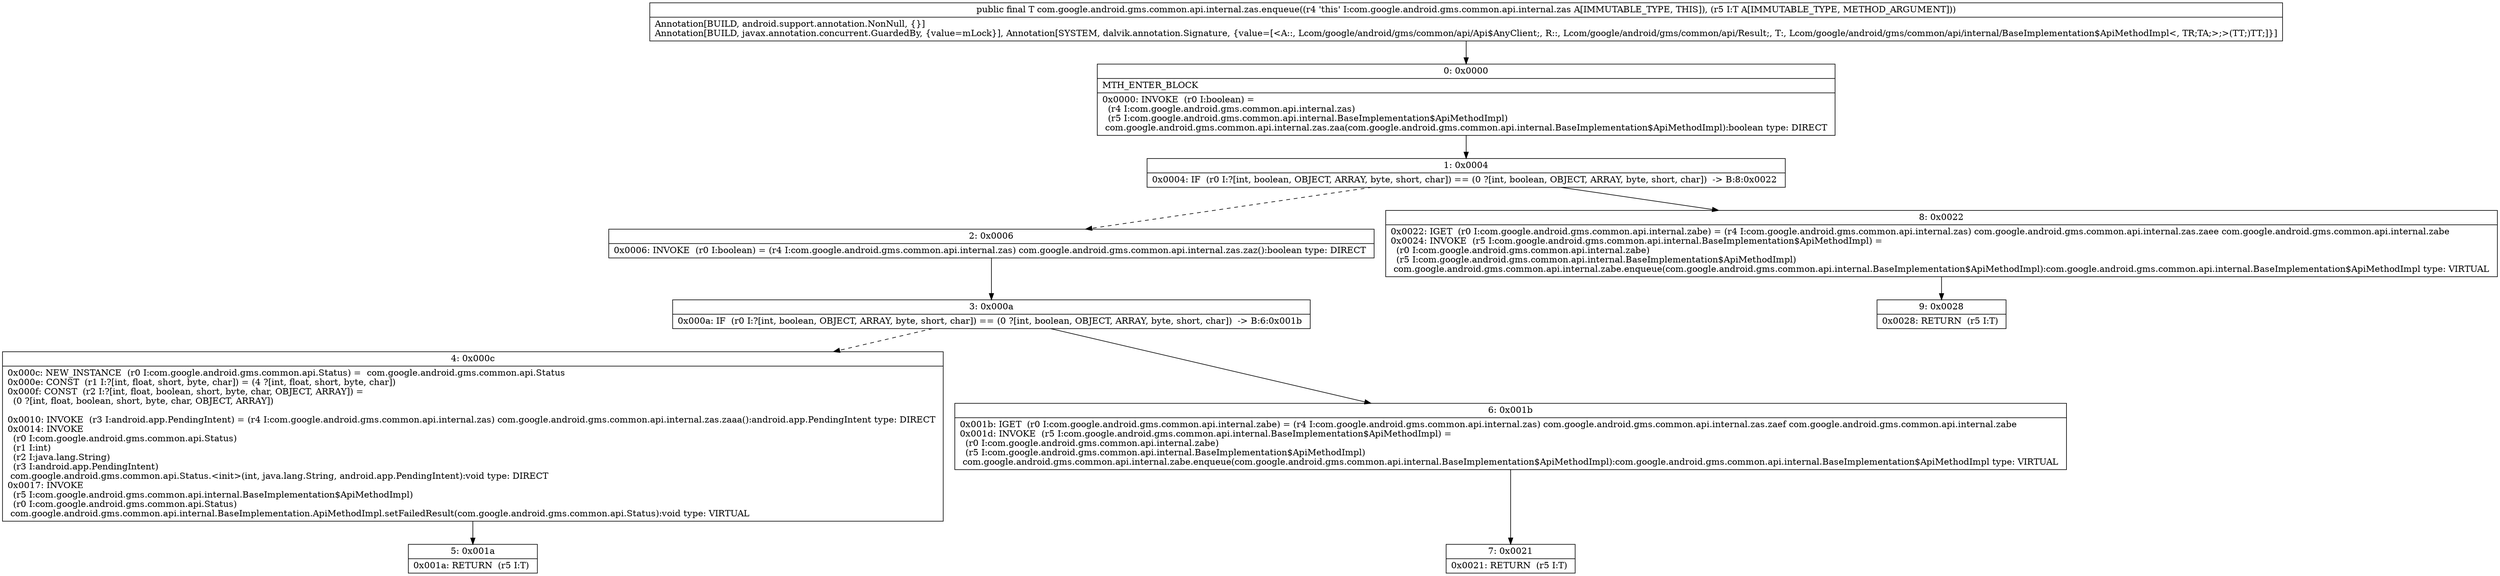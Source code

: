 digraph "CFG forcom.google.android.gms.common.api.internal.zas.enqueue(Lcom\/google\/android\/gms\/common\/api\/internal\/BaseImplementation$ApiMethodImpl;)Lcom\/google\/android\/gms\/common\/api\/internal\/BaseImplementation$ApiMethodImpl;" {
Node_0 [shape=record,label="{0\:\ 0x0000|MTH_ENTER_BLOCK\l|0x0000: INVOKE  (r0 I:boolean) = \l  (r4 I:com.google.android.gms.common.api.internal.zas)\l  (r5 I:com.google.android.gms.common.api.internal.BaseImplementation$ApiMethodImpl)\l com.google.android.gms.common.api.internal.zas.zaa(com.google.android.gms.common.api.internal.BaseImplementation$ApiMethodImpl):boolean type: DIRECT \l}"];
Node_1 [shape=record,label="{1\:\ 0x0004|0x0004: IF  (r0 I:?[int, boolean, OBJECT, ARRAY, byte, short, char]) == (0 ?[int, boolean, OBJECT, ARRAY, byte, short, char])  \-\> B:8:0x0022 \l}"];
Node_2 [shape=record,label="{2\:\ 0x0006|0x0006: INVOKE  (r0 I:boolean) = (r4 I:com.google.android.gms.common.api.internal.zas) com.google.android.gms.common.api.internal.zas.zaz():boolean type: DIRECT \l}"];
Node_3 [shape=record,label="{3\:\ 0x000a|0x000a: IF  (r0 I:?[int, boolean, OBJECT, ARRAY, byte, short, char]) == (0 ?[int, boolean, OBJECT, ARRAY, byte, short, char])  \-\> B:6:0x001b \l}"];
Node_4 [shape=record,label="{4\:\ 0x000c|0x000c: NEW_INSTANCE  (r0 I:com.google.android.gms.common.api.Status) =  com.google.android.gms.common.api.Status \l0x000e: CONST  (r1 I:?[int, float, short, byte, char]) = (4 ?[int, float, short, byte, char]) \l0x000f: CONST  (r2 I:?[int, float, boolean, short, byte, char, OBJECT, ARRAY]) = \l  (0 ?[int, float, boolean, short, byte, char, OBJECT, ARRAY])\l \l0x0010: INVOKE  (r3 I:android.app.PendingIntent) = (r4 I:com.google.android.gms.common.api.internal.zas) com.google.android.gms.common.api.internal.zas.zaaa():android.app.PendingIntent type: DIRECT \l0x0014: INVOKE  \l  (r0 I:com.google.android.gms.common.api.Status)\l  (r1 I:int)\l  (r2 I:java.lang.String)\l  (r3 I:android.app.PendingIntent)\l com.google.android.gms.common.api.Status.\<init\>(int, java.lang.String, android.app.PendingIntent):void type: DIRECT \l0x0017: INVOKE  \l  (r5 I:com.google.android.gms.common.api.internal.BaseImplementation$ApiMethodImpl)\l  (r0 I:com.google.android.gms.common.api.Status)\l com.google.android.gms.common.api.internal.BaseImplementation.ApiMethodImpl.setFailedResult(com.google.android.gms.common.api.Status):void type: VIRTUAL \l}"];
Node_5 [shape=record,label="{5\:\ 0x001a|0x001a: RETURN  (r5 I:T) \l}"];
Node_6 [shape=record,label="{6\:\ 0x001b|0x001b: IGET  (r0 I:com.google.android.gms.common.api.internal.zabe) = (r4 I:com.google.android.gms.common.api.internal.zas) com.google.android.gms.common.api.internal.zas.zaef com.google.android.gms.common.api.internal.zabe \l0x001d: INVOKE  (r5 I:com.google.android.gms.common.api.internal.BaseImplementation$ApiMethodImpl) = \l  (r0 I:com.google.android.gms.common.api.internal.zabe)\l  (r5 I:com.google.android.gms.common.api.internal.BaseImplementation$ApiMethodImpl)\l com.google.android.gms.common.api.internal.zabe.enqueue(com.google.android.gms.common.api.internal.BaseImplementation$ApiMethodImpl):com.google.android.gms.common.api.internal.BaseImplementation$ApiMethodImpl type: VIRTUAL \l}"];
Node_7 [shape=record,label="{7\:\ 0x0021|0x0021: RETURN  (r5 I:T) \l}"];
Node_8 [shape=record,label="{8\:\ 0x0022|0x0022: IGET  (r0 I:com.google.android.gms.common.api.internal.zabe) = (r4 I:com.google.android.gms.common.api.internal.zas) com.google.android.gms.common.api.internal.zas.zaee com.google.android.gms.common.api.internal.zabe \l0x0024: INVOKE  (r5 I:com.google.android.gms.common.api.internal.BaseImplementation$ApiMethodImpl) = \l  (r0 I:com.google.android.gms.common.api.internal.zabe)\l  (r5 I:com.google.android.gms.common.api.internal.BaseImplementation$ApiMethodImpl)\l com.google.android.gms.common.api.internal.zabe.enqueue(com.google.android.gms.common.api.internal.BaseImplementation$ApiMethodImpl):com.google.android.gms.common.api.internal.BaseImplementation$ApiMethodImpl type: VIRTUAL \l}"];
Node_9 [shape=record,label="{9\:\ 0x0028|0x0028: RETURN  (r5 I:T) \l}"];
MethodNode[shape=record,label="{public final T com.google.android.gms.common.api.internal.zas.enqueue((r4 'this' I:com.google.android.gms.common.api.internal.zas A[IMMUTABLE_TYPE, THIS]), (r5 I:T A[IMMUTABLE_TYPE, METHOD_ARGUMENT]))  | Annotation[BUILD, android.support.annotation.NonNull, \{\}]\lAnnotation[BUILD, javax.annotation.concurrent.GuardedBy, \{value=mLock\}], Annotation[SYSTEM, dalvik.annotation.Signature, \{value=[\<A::, Lcom\/google\/android\/gms\/common\/api\/Api$AnyClient;, R::, Lcom\/google\/android\/gms\/common\/api\/Result;, T:, Lcom\/google\/android\/gms\/common\/api\/internal\/BaseImplementation$ApiMethodImpl\<, TR;TA;\>;\>(TT;)TT;]\}]\l}"];
MethodNode -> Node_0;
Node_0 -> Node_1;
Node_1 -> Node_2[style=dashed];
Node_1 -> Node_8;
Node_2 -> Node_3;
Node_3 -> Node_4[style=dashed];
Node_3 -> Node_6;
Node_4 -> Node_5;
Node_6 -> Node_7;
Node_8 -> Node_9;
}


